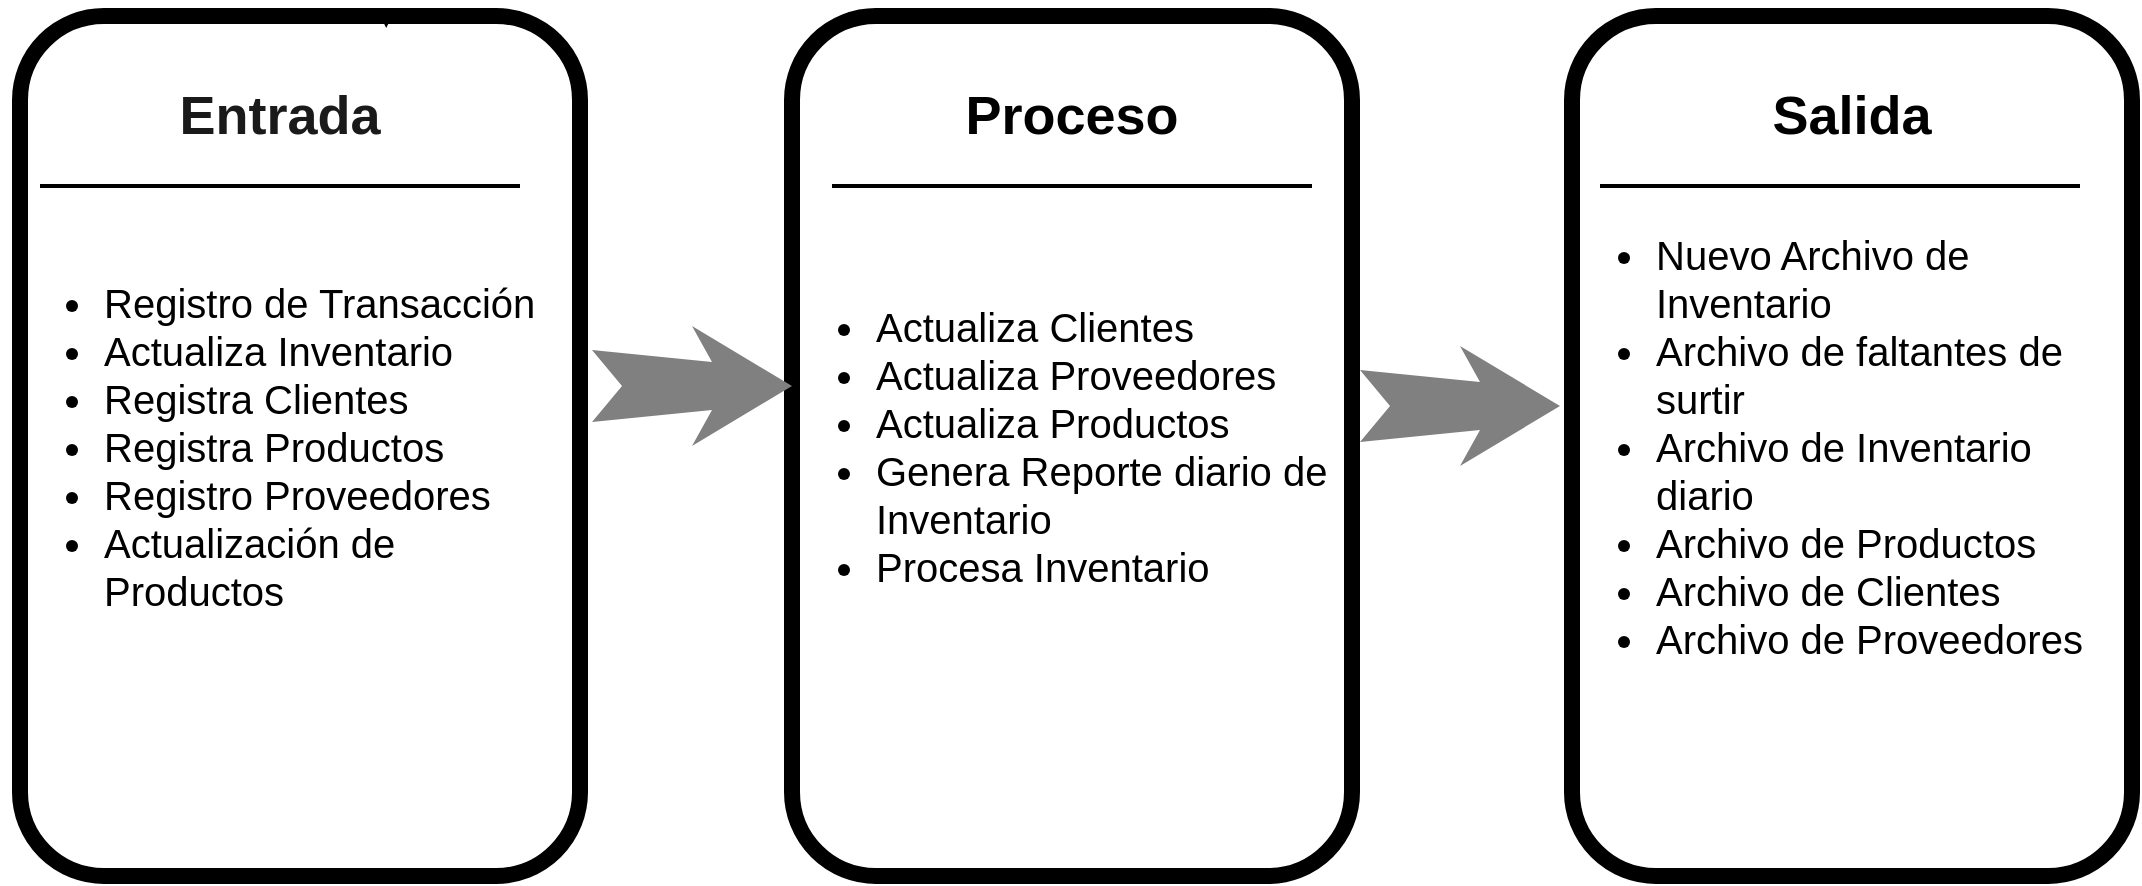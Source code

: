 <mxfile version="15.0.6" type="github">
  <diagram name="Page-1" id="12e1b939-464a-85fe-373e-61e167be1490">
    <mxGraphModel dx="1490" dy="581" grid="1" gridSize="10" guides="1" tooltips="1" connect="1" arrows="1" fold="1" page="1" pageScale="1.5" pageWidth="1169" pageHeight="826" background="none" math="0" shadow="0">
      <root>
        <mxCell id="0" />
        <mxCell id="1" parent="0" />
        <mxCell id="60da8b9f42644d3a-2" value="&lt;ul&gt;&lt;li&gt;Registro de Transacción&lt;/li&gt;&lt;li&gt;Actualiza Inventario&lt;/li&gt;&lt;li&gt;Registra Clientes&lt;/li&gt;&lt;li&gt;Registra Productos&lt;/li&gt;&lt;li&gt;Registro Proveedores&lt;/li&gt;&lt;li&gt;Actualización de Productos&lt;/li&gt;&lt;/ul&gt;" style="whiteSpace=wrap;html=1;rounded=1;shadow=0;strokeWidth=8;fontSize=20;align=left;" parent="1" vertex="1">
          <mxGeometry x="210" y="405" width="280" height="430" as="geometry" />
        </mxCell>
        <mxCell id="60da8b9f42644d3a-3" value="Entrada" style="text;html=1;strokeColor=none;align=center;verticalAlign=middle;whiteSpace=wrap;rounded=0;shadow=0;fontSize=27;fontStyle=1;fontColor=#1A1A1A;" parent="1" vertex="1">
          <mxGeometry x="200" y="425" width="280" height="60" as="geometry" />
        </mxCell>
        <mxCell id="60da8b9f42644d3a-6" value="" style="line;strokeWidth=2;html=1;rounded=0;shadow=0;fontSize=27;align=center;fillColor=none;" parent="1" vertex="1">
          <mxGeometry x="220" y="485" width="240" height="10" as="geometry" />
        </mxCell>
        <mxCell id="60da8b9f42644d3a-17" value="&lt;ul&gt;&lt;li&gt;Actualiza Clientes&lt;/li&gt;&lt;li&gt;Actualiza Proveedores&lt;/li&gt;&lt;li&gt;Actualiza Productos&lt;/li&gt;&lt;li&gt;&lt;span&gt;Genera Reporte diario de Inventario&lt;/span&gt;&lt;/li&gt;&lt;li&gt;&lt;span&gt;Procesa Inventario&lt;/span&gt;&lt;/li&gt;&lt;/ul&gt;" style="whiteSpace=wrap;html=1;rounded=1;shadow=0;strokeWidth=8;fontSize=20;align=left;" parent="1" vertex="1">
          <mxGeometry x="596" y="405" width="280" height="430" as="geometry" />
        </mxCell>
        <mxCell id="60da8b9f42644d3a-18" value="Proceso" style="text;html=1;strokeColor=none;fillColor=none;align=center;verticalAlign=middle;whiteSpace=wrap;rounded=0;shadow=0;fontSize=27;fontStyle=1" parent="1" vertex="1">
          <mxGeometry x="596" y="425" width="280" height="60" as="geometry" />
        </mxCell>
        <mxCell id="60da8b9f42644d3a-20" value="" style="line;strokeWidth=2;html=1;rounded=0;shadow=0;fontSize=27;align=center;fillColor=none;" parent="1" vertex="1">
          <mxGeometry x="616" y="485" width="240" height="10" as="geometry" />
        </mxCell>
        <mxCell id="60da8b9f42644d3a-23" value="" style="html=1;shadow=0;dashed=0;align=center;verticalAlign=middle;shape=mxgraph.arrows2.stylisedArrow;dy=0.6;dx=40;notch=15;feather=0.4;rounded=0;strokeWidth=1;fontSize=27;strokeColor=none;fillColor=#808080;" parent="1" vertex="1">
          <mxGeometry x="496" y="560" width="100" height="60" as="geometry" />
        </mxCell>
        <mxCell id="60da8b9f42644d3a-24" value="&lt;ul&gt;&lt;li&gt;Nuevo Archivo de Inventario&lt;/li&gt;&lt;li&gt;Archivo de faltantes de surtir&lt;/li&gt;&lt;li&gt;Archivo de Inventario diario&lt;/li&gt;&lt;li&gt;Archivo de Productos&lt;/li&gt;&lt;li&gt;Archivo de Clientes&lt;/li&gt;&lt;li&gt;Archivo de Proveedores&lt;/li&gt;&lt;/ul&gt;" style="whiteSpace=wrap;html=1;rounded=1;shadow=0;strokeWidth=8;fontSize=20;align=left;" parent="1" vertex="1">
          <mxGeometry x="986" y="405" width="280" height="430" as="geometry" />
        </mxCell>
        <mxCell id="60da8b9f42644d3a-25" value="Salida" style="text;html=1;strokeColor=none;fillColor=none;align=center;verticalAlign=middle;whiteSpace=wrap;rounded=0;shadow=0;fontSize=27;fontStyle=1" parent="1" vertex="1">
          <mxGeometry x="986" y="425" width="280" height="60" as="geometry" />
        </mxCell>
        <mxCell id="60da8b9f42644d3a-27" value="" style="line;strokeWidth=2;html=1;rounded=0;shadow=0;fontSize=27;align=center;fillColor=none;" parent="1" vertex="1">
          <mxGeometry x="1000" y="485" width="240" height="10" as="geometry" />
        </mxCell>
        <mxCell id="60da8b9f42644d3a-30" value="" style="html=1;shadow=0;dashed=0;align=center;verticalAlign=middle;shape=mxgraph.arrows2.stylisedArrow;dy=0.6;dx=40;notch=15;feather=0.4;rounded=0;strokeWidth=1;fontSize=27;strokeColor=none;fillColor=#808080;" parent="1" vertex="1">
          <mxGeometry x="880" y="570" width="100" height="60" as="geometry" />
        </mxCell>
        <mxCell id="Fyy2xjR7odZirEY63Mee-1" style="edgeStyle=orthogonalEdgeStyle;rounded=0;orthogonalLoop=1;jettySize=auto;html=1;exitX=0.75;exitY=0;exitDx=0;exitDy=0;entryX=0.654;entryY=0.014;entryDx=0;entryDy=0;entryPerimeter=0;fontColor=#1A1A1A;" edge="1" parent="1" source="60da8b9f42644d3a-2" target="60da8b9f42644d3a-2">
          <mxGeometry relative="1" as="geometry" />
        </mxCell>
      </root>
    </mxGraphModel>
  </diagram>
</mxfile>
